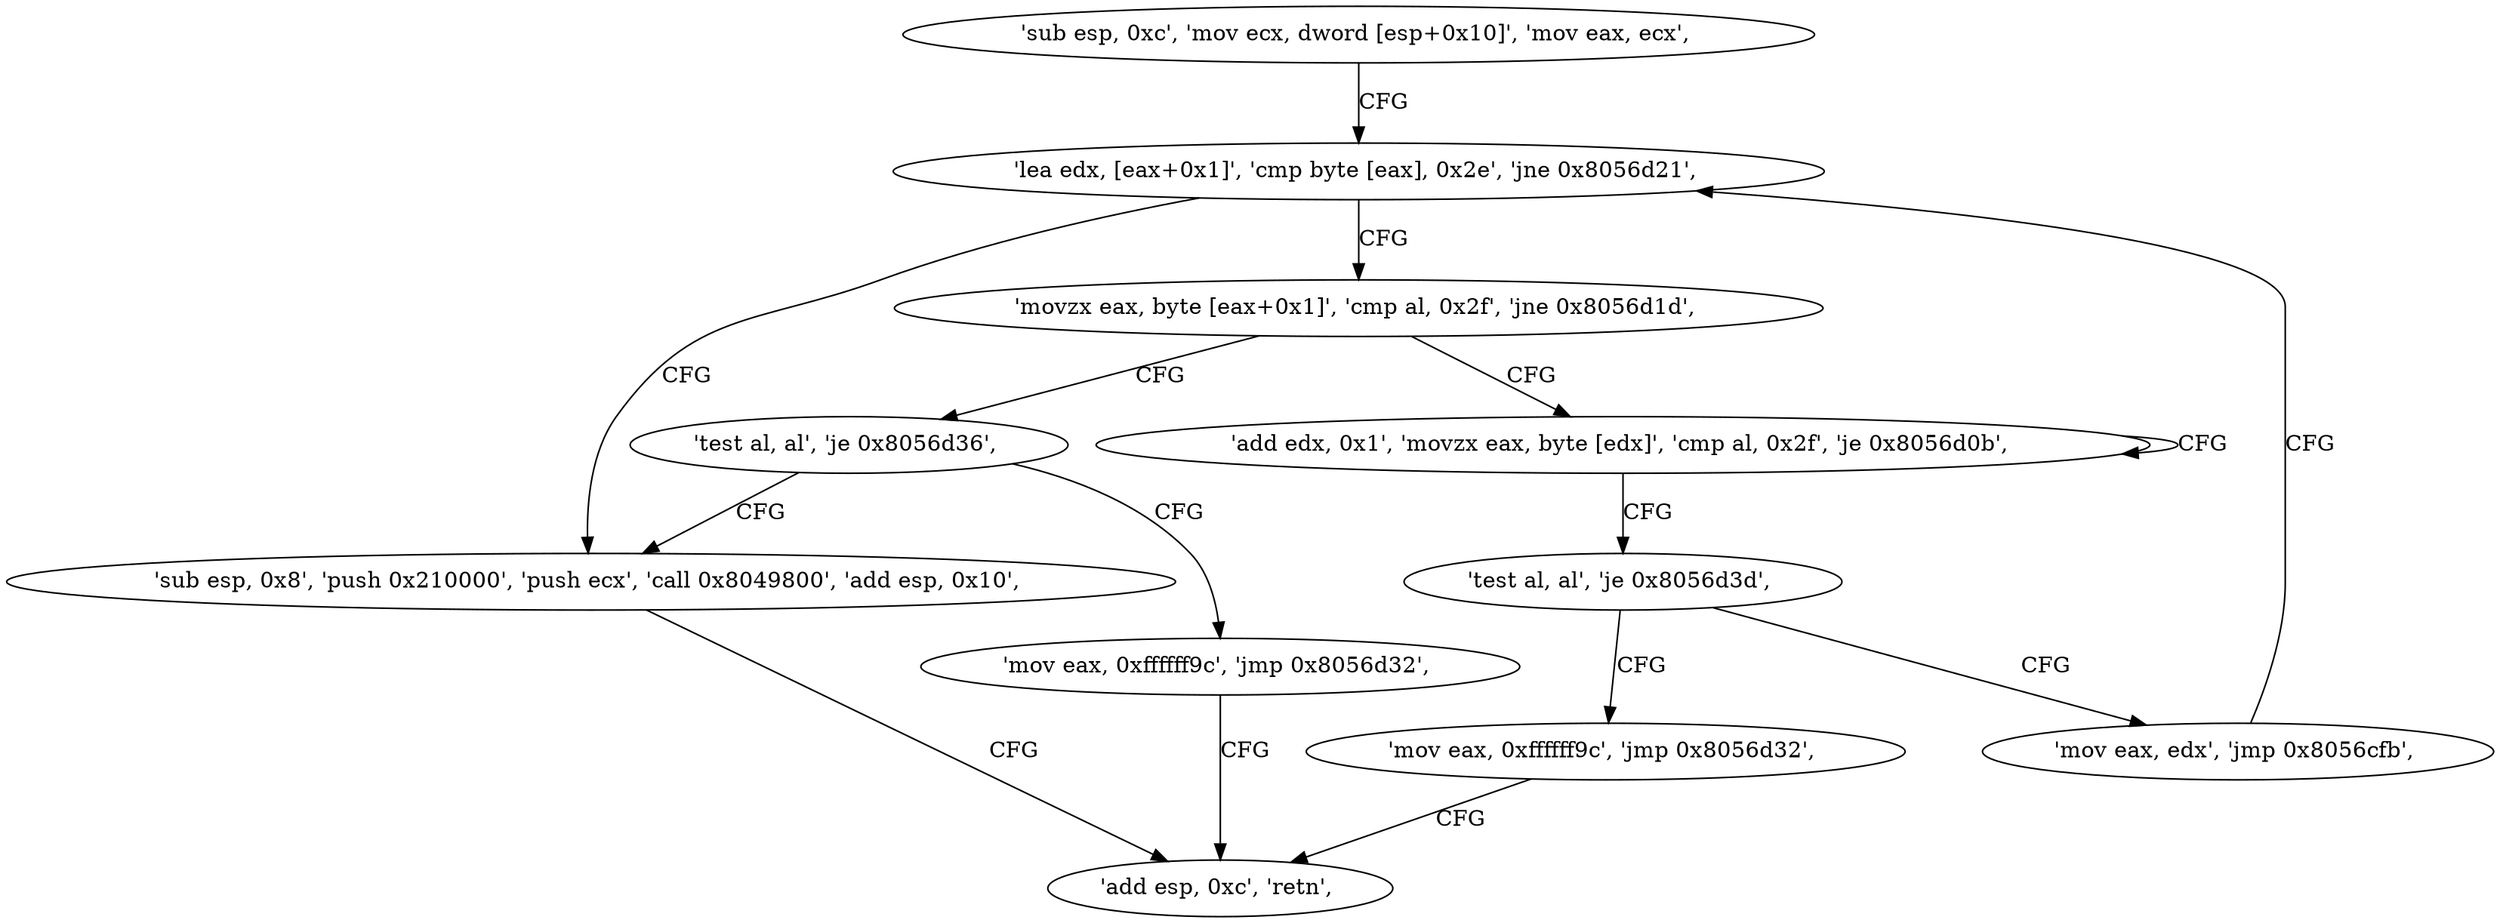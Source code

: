 digraph "func" {
"134573298" [label = "'sub esp, 0xc', 'mov ecx, dword [esp+0x10]', 'mov eax, ecx', " ]
"134573307" [label = "'lea edx, [eax+0x1]', 'cmp byte [eax], 0x2e', 'jne 0x8056d21', " ]
"134573345" [label = "'sub esp, 0x8', 'push 0x210000', 'push ecx', 'call 0x8049800', 'add esp, 0x10', " ]
"134573362" [label = "'add esp, 0xc', 'retn', " ]
"134573315" [label = "'movzx eax, byte [eax+0x1]', 'cmp al, 0x2f', 'jne 0x8056d1d', " ]
"134573341" [label = "'test al, al', 'je 0x8056d36', " ]
"134573323" [label = "'add edx, 0x1', 'movzx eax, byte [edx]', 'cmp al, 0x2f', 'je 0x8056d0b', " ]
"134573366" [label = "'mov eax, 0xffffff9c', 'jmp 0x8056d32', " ]
"134573333" [label = "'test al, al', 'je 0x8056d3d', " ]
"134573373" [label = "'mov eax, 0xffffff9c', 'jmp 0x8056d32', " ]
"134573337" [label = "'mov eax, edx', 'jmp 0x8056cfb', " ]
"134573298" -> "134573307" [ label = "CFG" ]
"134573307" -> "134573345" [ label = "CFG" ]
"134573307" -> "134573315" [ label = "CFG" ]
"134573345" -> "134573362" [ label = "CFG" ]
"134573315" -> "134573341" [ label = "CFG" ]
"134573315" -> "134573323" [ label = "CFG" ]
"134573341" -> "134573366" [ label = "CFG" ]
"134573341" -> "134573345" [ label = "CFG" ]
"134573323" -> "134573323" [ label = "CFG" ]
"134573323" -> "134573333" [ label = "CFG" ]
"134573366" -> "134573362" [ label = "CFG" ]
"134573333" -> "134573373" [ label = "CFG" ]
"134573333" -> "134573337" [ label = "CFG" ]
"134573373" -> "134573362" [ label = "CFG" ]
"134573337" -> "134573307" [ label = "CFG" ]
}
